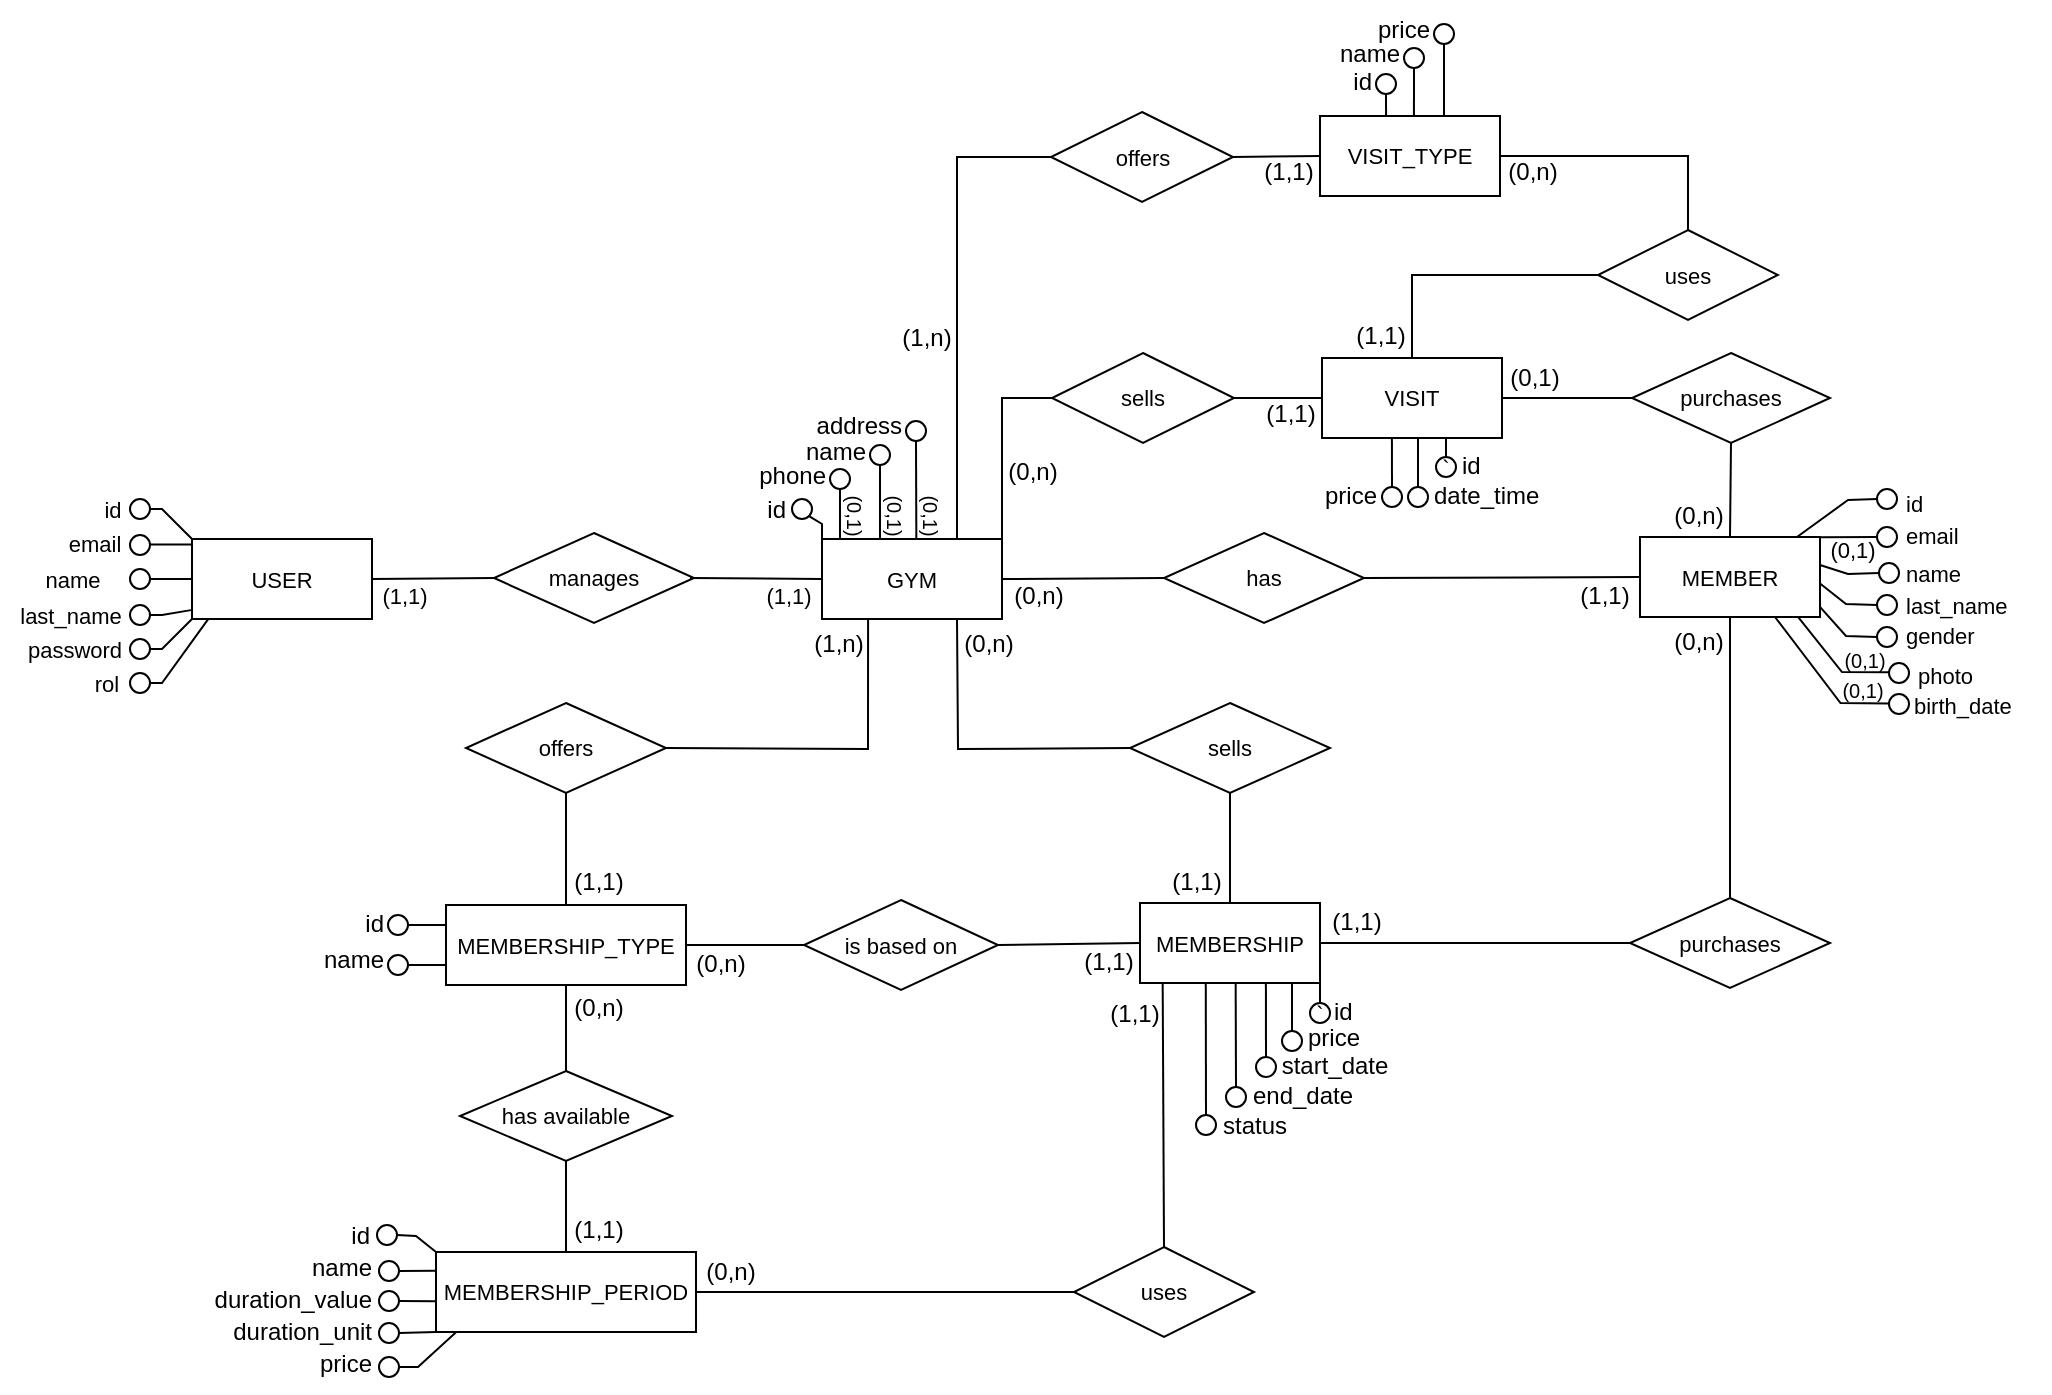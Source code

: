 <mxfile>
    <diagram name="Page-1" id="sSaSapcUd3d00tL-vF7X">
        <mxGraphModel dx="-31" dy="283" grid="0" gridSize="10" guides="1" tooltips="1" connect="1" arrows="1" fold="1" page="0" pageScale="1" pageWidth="1100" pageHeight="850" math="0" shadow="0">
            <root>
                <mxCell id="0"/>
                <mxCell id="1" parent="0"/>
                <mxCell id="g0mLWEBlBg2iRlSw4-VQ-2" value="&lt;font&gt;USER&lt;/font&gt;" style="rounded=0;whiteSpace=wrap;html=1;fillColor=none;fontSize=11;" parent="1" vertex="1">
                    <mxGeometry x="692" y="315.5" width="90" height="40" as="geometry"/>
                </mxCell>
                <mxCell id="g0mLWEBlBg2iRlSw4-VQ-3" value="" style="ellipse;whiteSpace=wrap;html=1;aspect=fixed;fillColor=light-dark(#FFFFFF,#FFFFFF);fontSize=11;" parent="1" vertex="1">
                    <mxGeometry x="661" y="295.5" width="10" height="10" as="geometry"/>
                </mxCell>
                <mxCell id="g0mLWEBlBg2iRlSw4-VQ-4" value="id" style="text;html=1;align=center;verticalAlign=middle;resizable=0;points=[];autosize=1;strokeColor=none;fillColor=none;fontSize=11;" parent="1" vertex="1">
                    <mxGeometry x="637" y="285.5" width="30" height="30" as="geometry"/>
                </mxCell>
                <mxCell id="g0mLWEBlBg2iRlSw4-VQ-5" value="email" style="text;html=1;align=center;verticalAlign=middle;resizable=0;points=[];autosize=1;strokeColor=none;fillColor=none;fontSize=11;" parent="1" vertex="1">
                    <mxGeometry x="618" y="302.5" width="50" height="30" as="geometry"/>
                </mxCell>
                <mxCell id="g0mLWEBlBg2iRlSw4-VQ-6" value="" style="endArrow=none;html=1;rounded=0;entryX=1;entryY=0.5;entryDx=0;entryDy=0;fontSize=11;" parent="1" target="g0mLWEBlBg2iRlSw4-VQ-3" edge="1">
                    <mxGeometry width="50" height="50" relative="1" as="geometry">
                        <mxPoint x="692" y="315.5" as="sourcePoint"/>
                        <mxPoint x="647.0" y="320.5" as="targetPoint"/>
                        <Array as="points">
                            <mxPoint x="677" y="300.5"/>
                        </Array>
                    </mxGeometry>
                </mxCell>
                <mxCell id="g0mLWEBlBg2iRlSw4-VQ-7" value="" style="endArrow=none;html=1;rounded=0;entryX=1;entryY=0.5;entryDx=0;entryDy=0;exitX=0;exitY=0.5;exitDx=0;exitDy=0;fontSize=11;" parent="1" edge="1">
                    <mxGeometry width="50" height="50" relative="1" as="geometry">
                        <mxPoint x="692" y="318.3" as="sourcePoint"/>
                        <mxPoint x="662" y="318.3" as="targetPoint"/>
                    </mxGeometry>
                </mxCell>
                <mxCell id="g0mLWEBlBg2iRlSw4-VQ-8" value="password" style="text;html=1;align=center;verticalAlign=middle;resizable=0;points=[];autosize=1;strokeColor=none;fillColor=none;fontSize=11;" parent="1" vertex="1">
                    <mxGeometry x="598" y="355.5" width="70" height="30" as="geometry"/>
                </mxCell>
                <mxCell id="g0mLWEBlBg2iRlSw4-VQ-9" value="" style="ellipse;whiteSpace=wrap;html=1;aspect=fixed;fillColor=light-dark(#FFFFFF,#FFFFFF);fontSize=11;" parent="1" vertex="1">
                    <mxGeometry x="661" y="313.5" width="10" height="10" as="geometry"/>
                </mxCell>
                <mxCell id="g0mLWEBlBg2iRlSw4-VQ-10" value="" style="endArrow=none;html=1;rounded=0;entryX=-0.006;entryY=0.889;entryDx=0;entryDy=0;exitX=1;exitY=0.5;exitDx=0;exitDy=0;fontSize=11;entryPerimeter=0;" parent="1" source="g0mLWEBlBg2iRlSw4-VQ-12" target="g0mLWEBlBg2iRlSw4-VQ-2" edge="1">
                    <mxGeometry width="50" height="50" relative="1" as="geometry">
                        <mxPoint x="682" y="363.5" as="sourcePoint"/>
                        <mxPoint x="702" y="378.5" as="targetPoint"/>
                        <Array as="points">
                            <mxPoint x="677" y="353.5"/>
                        </Array>
                    </mxGeometry>
                </mxCell>
                <mxCell id="g0mLWEBlBg2iRlSw4-VQ-11" value="name" style="text;html=1;align=center;verticalAlign=middle;resizable=0;points=[];autosize=1;strokeColor=none;fillColor=none;fontSize=11;" parent="1" vertex="1">
                    <mxGeometry x="609" y="323.5" width="46" height="25" as="geometry"/>
                </mxCell>
                <mxCell id="g0mLWEBlBg2iRlSw4-VQ-12" value="" style="ellipse;whiteSpace=wrap;html=1;aspect=fixed;fillColor=none;fontSize=11;" parent="1" vertex="1">
                    <mxGeometry x="661" y="348.5" width="10" height="10" as="geometry"/>
                </mxCell>
                <mxCell id="g0mLWEBlBg2iRlSw4-VQ-13" value="" style="endArrow=none;html=1;rounded=0;entryX=1;entryY=0.5;entryDx=0;entryDy=0;exitX=0;exitY=0.5;exitDx=0;exitDy=0;fontSize=11;" parent="1" source="g0mLWEBlBg2iRlSw4-VQ-2" target="g0mLWEBlBg2iRlSw4-VQ-14" edge="1">
                    <mxGeometry width="50" height="50" relative="1" as="geometry">
                        <mxPoint x="691.64" y="340.5" as="sourcePoint"/>
                        <mxPoint x="667.0" y="340.5" as="targetPoint"/>
                    </mxGeometry>
                </mxCell>
                <mxCell id="g0mLWEBlBg2iRlSw4-VQ-14" value="" style="ellipse;whiteSpace=wrap;html=1;aspect=fixed;fillColor=none;fontSize=11;" parent="1" vertex="1">
                    <mxGeometry x="661" y="330.5" width="10" height="10" as="geometry"/>
                </mxCell>
                <mxCell id="g0mLWEBlBg2iRlSw4-VQ-15" value="&lt;font style=&quot;vertical-align: inherit;&quot;&gt;&lt;font style=&quot;vertical-align: inherit;&quot;&gt;&lt;font style=&quot;vertical-align: inherit;&quot;&gt;&lt;font style=&quot;vertical-align: inherit;&quot;&gt;last_name&lt;/font&gt;&lt;/font&gt;&lt;/font&gt;&lt;/font&gt;" style="text;html=1;align=center;verticalAlign=middle;resizable=0;points=[];autosize=1;strokeColor=none;fillColor=none;fontSize=11;" parent="1" vertex="1">
                    <mxGeometry x="596" y="338.5" width="70" height="30" as="geometry"/>
                </mxCell>
                <mxCell id="g0mLWEBlBg2iRlSw4-VQ-16" value="" style="endArrow=none;html=1;rounded=0;entryX=0;entryY=1;entryDx=0;entryDy=0;exitX=1;exitY=0.5;exitDx=0;exitDy=0;fontSize=11;" parent="1" source="g0mLWEBlBg2iRlSw4-VQ-17" target="g0mLWEBlBg2iRlSw4-VQ-2" edge="1">
                    <mxGeometry width="50" height="50" relative="1" as="geometry">
                        <mxPoint x="682" y="380.5" as="sourcePoint"/>
                        <mxPoint x="691" y="368.5" as="targetPoint"/>
                        <Array as="points">
                            <mxPoint x="677" y="370.5"/>
                        </Array>
                    </mxGeometry>
                </mxCell>
                <mxCell id="g0mLWEBlBg2iRlSw4-VQ-17" value="" style="ellipse;whiteSpace=wrap;html=1;aspect=fixed;fillColor=none;fontSize=11;" parent="1" vertex="1">
                    <mxGeometry x="661" y="365.5" width="10" height="10" as="geometry"/>
                </mxCell>
                <mxCell id="g0mLWEBlBg2iRlSw4-VQ-18" value="" style="endArrow=none;html=1;rounded=0;entryX=0.092;entryY=0.996;entryDx=0;entryDy=0;exitX=1;exitY=0.5;exitDx=0;exitDy=0;fontSize=11;entryPerimeter=0;" parent="1" source="g0mLWEBlBg2iRlSw4-VQ-19" target="g0mLWEBlBg2iRlSw4-VQ-2" edge="1">
                    <mxGeometry width="50" height="50" relative="1" as="geometry">
                        <mxPoint x="682" y="397.5" as="sourcePoint"/>
                        <mxPoint x="692" y="372.5" as="targetPoint"/>
                        <Array as="points">
                            <mxPoint x="677" y="387.5"/>
                        </Array>
                    </mxGeometry>
                </mxCell>
                <mxCell id="g0mLWEBlBg2iRlSw4-VQ-19" value="" style="ellipse;whiteSpace=wrap;html=1;aspect=fixed;fillColor=none;fontSize=11;" parent="1" vertex="1">
                    <mxGeometry x="661" y="382.5" width="10" height="10" as="geometry"/>
                </mxCell>
                <mxCell id="g0mLWEBlBg2iRlSw4-VQ-20" value="&lt;font style=&quot;vertical-align: inherit;&quot;&gt;&lt;font style=&quot;vertical-align: inherit;&quot;&gt;rol&lt;/font&gt;&lt;/font&gt;" style="text;html=1;align=center;verticalAlign=middle;resizable=0;points=[];autosize=1;strokeColor=none;fillColor=none;fontSize=11;" parent="1" vertex="1">
                    <mxGeometry x="629" y="372.5" width="40" height="30" as="geometry"/>
                </mxCell>
                <mxCell id="g0mLWEBlBg2iRlSw4-VQ-21" value="&lt;font&gt;&lt;font style=&quot;vertical-align: inherit;&quot;&gt;&lt;font style=&quot;vertical-align: inherit;&quot;&gt;GYM&lt;/font&gt;&lt;/font&gt;&lt;/font&gt;" style="rounded=0;whiteSpace=wrap;html=1;fillColor=none;fontSize=11;" parent="1" vertex="1">
                    <mxGeometry x="1007" y="315.5" width="90" height="40" as="geometry"/>
                </mxCell>
                <mxCell id="g0mLWEBlBg2iRlSw4-VQ-23" value="" style="ellipse;whiteSpace=wrap;html=1;aspect=fixed;fillColor=light-dark(#FFFFFF,#FFFFFF);fontSize=11;" parent="1" vertex="1">
                    <mxGeometry x="992" y="295.5" width="10" height="10" as="geometry"/>
                </mxCell>
                <mxCell id="g0mLWEBlBg2iRlSw4-VQ-24" value="" style="endArrow=none;html=1;rounded=0;entryX=1;entryY=1;entryDx=0;entryDy=0;fontSize=11;exitX=0;exitY=0;exitDx=0;exitDy=0;" parent="1" source="g0mLWEBlBg2iRlSw4-VQ-21" target="g0mLWEBlBg2iRlSw4-VQ-23" edge="1">
                    <mxGeometry width="50" height="50" relative="1" as="geometry">
                        <mxPoint x="1007" y="315.5" as="sourcePoint"/>
                        <mxPoint x="962.0" y="320.5" as="targetPoint"/>
                        <Array as="points">
                            <mxPoint x="1007" y="308"/>
                        </Array>
                    </mxGeometry>
                </mxCell>
                <mxCell id="g0mLWEBlBg2iRlSw4-VQ-25" value="&lt;font style=&quot;vertical-align: inherit;&quot;&gt;&lt;font style=&quot;vertical-align: inherit;&quot;&gt;id&lt;/font&gt;&lt;/font&gt;" style="text;html=1;align=right;verticalAlign=middle;resizable=0;points=[];autosize=1;strokeColor=none;fillColor=none;" parent="1" vertex="1">
                    <mxGeometry x="960" y="285.5" width="30" height="30" as="geometry"/>
                </mxCell>
                <mxCell id="g0mLWEBlBg2iRlSw4-VQ-26" value="" style="endArrow=none;html=1;rounded=0;entryX=0.5;entryY=1;entryDx=0;entryDy=0;fontSize=11;exitX=0.413;exitY=-0.007;exitDx=0;exitDy=0;exitPerimeter=0;" parent="1" target="g0mLWEBlBg2iRlSw4-VQ-27" edge="1">
                    <mxGeometry width="50" height="50" relative="1" as="geometry">
                        <mxPoint x="1054.17" y="315.22" as="sourcePoint"/>
                        <mxPoint x="1054.5" y="292.5" as="targetPoint"/>
                    </mxGeometry>
                </mxCell>
                <mxCell id="g0mLWEBlBg2iRlSw4-VQ-27" value="" style="ellipse;whiteSpace=wrap;html=1;aspect=fixed;fillColor=none;fontSize=11;" parent="1" vertex="1">
                    <mxGeometry x="1049" y="256.5" width="10" height="10" as="geometry"/>
                </mxCell>
                <mxCell id="g0mLWEBlBg2iRlSw4-VQ-28" value="&lt;font style=&quot;vertical-align: inherit;&quot;&gt;&lt;font style=&quot;vertical-align: inherit;&quot;&gt;name&lt;/font&gt;&lt;/font&gt;" style="text;html=1;align=right;verticalAlign=middle;resizable=0;points=[];autosize=1;strokeColor=none;fillColor=none;" parent="1" vertex="1">
                    <mxGeometry x="980" y="256.5" width="50" height="30" as="geometry"/>
                </mxCell>
                <mxCell id="g0mLWEBlBg2iRlSw4-VQ-30" value="" style="endArrow=none;html=1;rounded=0;entryX=0.5;entryY=1;entryDx=0;entryDy=0;fontSize=11;exitX=0.413;exitY=-0.007;exitDx=0;exitDy=0;exitPerimeter=0;" parent="1" target="g0mLWEBlBg2iRlSw4-VQ-31" edge="1">
                    <mxGeometry width="50" height="50" relative="1" as="geometry">
                        <mxPoint x="1036" y="315.5" as="sourcePoint"/>
                        <mxPoint x="1036.5" y="292.5" as="targetPoint"/>
                    </mxGeometry>
                </mxCell>
                <mxCell id="g0mLWEBlBg2iRlSw4-VQ-31" value="" style="ellipse;whiteSpace=wrap;html=1;aspect=fixed;fillColor=none;fontSize=11;" parent="1" vertex="1">
                    <mxGeometry x="1031" y="268.5" width="10" height="10" as="geometry"/>
                </mxCell>
                <mxCell id="g0mLWEBlBg2iRlSw4-VQ-32" value="&lt;font style=&quot;vertical-align: inherit;&quot;&gt;&lt;font style=&quot;vertical-align: inherit;&quot;&gt;address&lt;/font&gt;&lt;/font&gt;" style="text;html=1;align=right;verticalAlign=middle;resizable=0;points=[];autosize=1;strokeColor=none;fillColor=none;" parent="1" vertex="1">
                    <mxGeometry x="978" y="243.5" width="70" height="30" as="geometry"/>
                </mxCell>
                <mxCell id="g0mLWEBlBg2iRlSw4-VQ-33" value="" style="ellipse;whiteSpace=wrap;html=1;aspect=fixed;fillColor=light-dark(#FFFFFF,#FFFFFF);fontSize=11;" parent="1" vertex="1">
                    <mxGeometry x="1011" y="280.5" width="10" height="10" as="geometry"/>
                </mxCell>
                <mxCell id="g0mLWEBlBg2iRlSw4-VQ-34" value="" style="endArrow=none;html=1;rounded=0;entryX=0.5;entryY=1;entryDx=0;entryDy=0;fontSize=11;" parent="1" target="g0mLWEBlBg2iRlSw4-VQ-33" edge="1">
                    <mxGeometry width="50" height="50" relative="1" as="geometry">
                        <mxPoint x="1016" y="315.5" as="sourcePoint"/>
                        <mxPoint x="971.0" y="320.5" as="targetPoint"/>
                    </mxGeometry>
                </mxCell>
                <mxCell id="g0mLWEBlBg2iRlSw4-VQ-35" value="&lt;font style=&quot;vertical-align: inherit;&quot;&gt;&lt;font style=&quot;vertical-align: inherit;&quot;&gt;&lt;font style=&quot;vertical-align: inherit;&quot;&gt;&lt;font style=&quot;vertical-align: inherit;&quot;&gt;phone&lt;/font&gt;&lt;/font&gt;&lt;/font&gt;&lt;/font&gt;" style="text;html=1;align=right;verticalAlign=middle;resizable=0;points=[];autosize=1;strokeColor=none;fillColor=none;" parent="1" vertex="1">
                    <mxGeometry x="950" y="268.5" width="60" height="30" as="geometry"/>
                </mxCell>
                <mxCell id="g0mLWEBlBg2iRlSw4-VQ-36" value="&lt;font style=&quot;vertical-align: inherit;&quot;&gt;&lt;font style=&quot;vertical-align: inherit;&quot;&gt;(0,1)&lt;/font&gt;&lt;/font&gt;" style="text;html=1;align=center;verticalAlign=middle;resizable=0;points=[];autosize=1;strokeColor=none;fillColor=none;fontSize=10;rotation=90;" parent="1" vertex="1">
                    <mxGeometry x="1004" y="288.5" width="40" height="30" as="geometry"/>
                </mxCell>
                <mxCell id="g0mLWEBlBg2iRlSw4-VQ-39" value="" style="endArrow=none;html=1;rounded=0;entryX=0;entryY=0.5;entryDx=0;entryDy=0;exitX=1;exitY=0.5;exitDx=0;exitDy=0;" parent="1" source="g0mLWEBlBg2iRlSw4-VQ-2" target="g0mLWEBlBg2iRlSw4-VQ-40" edge="1">
                    <mxGeometry width="50" height="50" relative="1" as="geometry">
                        <mxPoint x="805" y="365.5" as="sourcePoint"/>
                        <mxPoint x="855" y="315.5" as="targetPoint"/>
                    </mxGeometry>
                </mxCell>
                <mxCell id="g0mLWEBlBg2iRlSw4-VQ-40" value="&lt;font style=&quot;vertical-align: inherit;&quot;&gt;&lt;font style=&quot;vertical-align: inherit;&quot;&gt;&lt;font style=&quot;vertical-align: inherit;&quot;&gt;&lt;font style=&quot;vertical-align: inherit;&quot;&gt;manages&lt;/font&gt;&lt;/font&gt;&lt;/font&gt;&lt;/font&gt;" style="shape=rhombus;perimeter=rhombusPerimeter;whiteSpace=wrap;html=1;align=center;fillColor=none;fontSize=11;" parent="1" vertex="1">
                    <mxGeometry x="843" y="312.5" width="100" height="45" as="geometry"/>
                </mxCell>
                <mxCell id="g0mLWEBlBg2iRlSw4-VQ-42" value="" style="endArrow=none;html=1;rounded=0;entryX=0;entryY=0.5;entryDx=0;entryDy=0;exitX=1;exitY=0.5;exitDx=0;exitDy=0;" parent="1" target="g0mLWEBlBg2iRlSw4-VQ-21" edge="1">
                    <mxGeometry width="50" height="50" relative="1" as="geometry">
                        <mxPoint x="941" y="335" as="sourcePoint"/>
                        <mxPoint x="951" y="385.5" as="targetPoint"/>
                    </mxGeometry>
                </mxCell>
                <mxCell id="g0mLWEBlBg2iRlSw4-VQ-44" value="&lt;font style=&quot;font-size: 11px;&quot;&gt;(1,1)&lt;/font&gt;" style="text;html=1;align=center;verticalAlign=middle;resizable=0;points=[];autosize=1;strokeColor=none;fillColor=none;" parent="1" vertex="1">
                    <mxGeometry x="773" y="328.5" width="50" height="30" as="geometry"/>
                </mxCell>
                <mxCell id="g0mLWEBlBg2iRlSw4-VQ-45" value="&lt;font style=&quot;font-size: 11px;&quot;&gt;(1,1)&lt;/font&gt;" style="text;html=1;align=center;verticalAlign=middle;resizable=0;points=[];autosize=1;strokeColor=none;fillColor=none;" parent="1" vertex="1">
                    <mxGeometry x="965" y="328.5" width="50" height="30" as="geometry"/>
                </mxCell>
                <mxCell id="U3JI14pHx9eP_fwrzk_K-1" value="&lt;font&gt;&lt;font style=&quot;vertical-align: inherit;&quot;&gt;&lt;font style=&quot;vertical-align: inherit;&quot;&gt;MEMBERSHIP_TYPE&lt;/font&gt;&lt;/font&gt;&lt;/font&gt;" style="rounded=0;whiteSpace=wrap;html=1;fillColor=none;fontSize=11;" parent="1" vertex="1">
                    <mxGeometry x="819" y="498.5" width="120" height="40" as="geometry"/>
                </mxCell>
                <mxCell id="U3JI14pHx9eP_fwrzk_K-27" value="&lt;font&gt;&lt;font style=&quot;vertical-align: inherit;&quot;&gt;&lt;font style=&quot;vertical-align: inherit;&quot;&gt;MEMBERSHIP&lt;/font&gt;&lt;/font&gt;&lt;/font&gt;" style="rounded=0;whiteSpace=wrap;html=1;fillColor=none;fontSize=11;" parent="1" vertex="1">
                    <mxGeometry x="1166" y="497.5" width="90" height="40" as="geometry"/>
                </mxCell>
                <mxCell id="U3JI14pHx9eP_fwrzk_K-28" value="&lt;font style=&quot;vertical-align: inherit;&quot;&gt;&lt;font style=&quot;vertical-align: inherit;&quot;&gt;&lt;font style=&quot;vertical-align: inherit;&quot;&gt;&lt;font style=&quot;vertical-align: inherit;&quot;&gt;has&lt;/font&gt;&lt;/font&gt;&lt;/font&gt;&lt;/font&gt;" style="shape=rhombus;perimeter=rhombusPerimeter;whiteSpace=wrap;html=1;align=center;fillColor=none;fontSize=11;" parent="1" vertex="1">
                    <mxGeometry x="1178" y="312.5" width="100" height="45" as="geometry"/>
                </mxCell>
                <mxCell id="U3JI14pHx9eP_fwrzk_K-30" value="" style="endArrow=none;html=1;rounded=0;entryX=0;entryY=0.5;entryDx=0;entryDy=0;exitX=1;exitY=0.5;exitDx=0;exitDy=0;" parent="1" source="g0mLWEBlBg2iRlSw4-VQ-21" target="U3JI14pHx9eP_fwrzk_K-28" edge="1">
                    <mxGeometry width="50" height="50" relative="1" as="geometry">
                        <mxPoint x="1046" y="401.5" as="sourcePoint"/>
                        <mxPoint x="1045" y="364.5" as="targetPoint"/>
                    </mxGeometry>
                </mxCell>
                <mxCell id="U3JI14pHx9eP_fwrzk_K-31" value="" style="endArrow=none;html=1;rounded=0;entryX=0.75;entryY=1;entryDx=0;entryDy=0;exitX=0;exitY=0.5;exitDx=0;exitDy=0;" parent="1" source="BdBJVadAsHIX_H4UZDUO-35" target="g0mLWEBlBg2iRlSw4-VQ-21" edge="1">
                    <mxGeometry width="50" height="50" relative="1" as="geometry">
                        <mxPoint x="1055" y="484.5" as="sourcePoint"/>
                        <mxPoint x="1197" y="334.5" as="targetPoint"/>
                        <Array as="points">
                            <mxPoint x="1075" y="420.5"/>
                        </Array>
                    </mxGeometry>
                </mxCell>
                <mxCell id="U3JI14pHx9eP_fwrzk_K-33" value="&lt;font&gt;&lt;font style=&quot;vertical-align: inherit;&quot;&gt;&lt;font style=&quot;vertical-align: inherit;&quot;&gt;MEMBER&lt;/font&gt;&lt;/font&gt;&lt;/font&gt;" style="rounded=0;whiteSpace=wrap;html=1;fillColor=none;fontSize=11;" parent="1" vertex="1">
                    <mxGeometry x="1416" y="314.5" width="90" height="40" as="geometry"/>
                </mxCell>
                <mxCell id="U3JI14pHx9eP_fwrzk_K-54" value="" style="ellipse;whiteSpace=wrap;html=1;aspect=fixed;fillColor=light-dark(#FFFFFF,#FFFFFF);fontSize=11;" parent="1" vertex="1">
                    <mxGeometry x="1534.5" y="290.5" width="10" height="10" as="geometry"/>
                </mxCell>
                <mxCell id="U3JI14pHx9eP_fwrzk_K-55" value="id" style="text;html=1;align=left;verticalAlign=middle;resizable=0;points=[];autosize=1;strokeColor=none;fillColor=none;fontSize=11;" parent="1" vertex="1">
                    <mxGeometry x="1547" y="282.5" width="30" height="30" as="geometry"/>
                </mxCell>
                <mxCell id="U3JI14pHx9eP_fwrzk_K-56" value="email" style="text;html=1;align=left;verticalAlign=middle;resizable=0;points=[];autosize=1;strokeColor=none;fillColor=none;fontSize=11;" parent="1" vertex="1">
                    <mxGeometry x="1547" y="298.5" width="50" height="30" as="geometry"/>
                </mxCell>
                <mxCell id="U3JI14pHx9eP_fwrzk_K-57" value="" style="endArrow=none;html=1;rounded=0;entryX=0;entryY=0.5;entryDx=0;entryDy=0;fontSize=11;exitX=0.874;exitY=-0.003;exitDx=0;exitDy=0;exitPerimeter=0;" parent="1" source="U3JI14pHx9eP_fwrzk_K-33" target="U3JI14pHx9eP_fwrzk_K-54" edge="1">
                    <mxGeometry width="50" height="50" relative="1" as="geometry">
                        <mxPoint x="1496.01" y="311.5" as="sourcePoint"/>
                        <mxPoint x="1534.5" y="294.5" as="targetPoint"/>
                        <Array as="points">
                            <mxPoint x="1520" y="296"/>
                        </Array>
                    </mxGeometry>
                </mxCell>
                <mxCell id="U3JI14pHx9eP_fwrzk_K-58" value="" style="endArrow=none;html=1;rounded=0;entryX=0.5;entryY=0;entryDx=0;entryDy=0;exitX=1.001;exitY=0.228;exitDx=0;exitDy=0;fontSize=11;exitPerimeter=0;" parent="1" target="U3JI14pHx9eP_fwrzk_K-59" edge="1">
                    <mxGeometry width="50" height="50" relative="1" as="geometry">
                        <mxPoint x="1506.09" y="314.62" as="sourcePoint"/>
                        <mxPoint x="1543.5" y="314.3" as="targetPoint"/>
                    </mxGeometry>
                </mxCell>
                <mxCell id="U3JI14pHx9eP_fwrzk_K-59" value="" style="ellipse;whiteSpace=wrap;html=1;aspect=fixed;fillColor=light-dark(#FFFFFF,#FFFFFF);fontSize=11;direction=north;" parent="1" vertex="1">
                    <mxGeometry x="1534.5" y="309.5" width="10" height="10" as="geometry"/>
                </mxCell>
                <mxCell id="U3JI14pHx9eP_fwrzk_K-60" value="" style="endArrow=none;html=1;rounded=0;entryX=0;entryY=0.5;entryDx=0;entryDy=0;exitX=1;exitY=0.782;exitDx=0;exitDy=0;fontSize=11;exitPerimeter=0;" parent="1" target="U3JI14pHx9eP_fwrzk_K-62" edge="1">
                    <mxGeometry width="50" height="50" relative="1" as="geometry">
                        <mxPoint x="1506" y="337.78" as="sourcePoint"/>
                        <mxPoint x="1581.5" y="341.5" as="targetPoint"/>
                        <Array as="points">
                            <mxPoint x="1519" y="348"/>
                        </Array>
                    </mxGeometry>
                </mxCell>
                <mxCell id="U3JI14pHx9eP_fwrzk_K-61" value="name" style="text;html=1;align=left;verticalAlign=middle;resizable=0;points=[];autosize=1;strokeColor=none;fillColor=none;fontSize=11;" parent="1" vertex="1">
                    <mxGeometry x="1546.5" y="317.5" width="50" height="30" as="geometry"/>
                </mxCell>
                <mxCell id="U3JI14pHx9eP_fwrzk_K-62" value="" style="ellipse;whiteSpace=wrap;html=1;aspect=fixed;fillColor=none;fontSize=11;" parent="1" vertex="1">
                    <mxGeometry x="1534.5" y="343.5" width="10" height="10" as="geometry"/>
                </mxCell>
                <mxCell id="U3JI14pHx9eP_fwrzk_K-63" value="" style="endArrow=none;html=1;rounded=0;fontSize=11;exitX=0;exitY=0.5;exitDx=0;exitDy=0;entryX=1;entryY=0.5;entryDx=0;entryDy=0;" parent="1" source="U3JI14pHx9eP_fwrzk_K-64" edge="1">
                    <mxGeometry width="50" height="50" relative="1" as="geometry">
                        <mxPoint x="1581.5" y="333.5" as="sourcePoint"/>
                        <mxPoint x="1506" y="328.5" as="targetPoint"/>
                        <Array as="points">
                            <mxPoint x="1520" y="333"/>
                        </Array>
                    </mxGeometry>
                </mxCell>
                <mxCell id="U3JI14pHx9eP_fwrzk_K-64" value="" style="ellipse;whiteSpace=wrap;html=1;aspect=fixed;fillColor=none;fontSize=11;" parent="1" vertex="1">
                    <mxGeometry x="1535.5" y="327.5" width="10" height="10" as="geometry"/>
                </mxCell>
                <mxCell id="U3JI14pHx9eP_fwrzk_K-65" value="&lt;font style=&quot;vertical-align: inherit;&quot;&gt;&lt;font style=&quot;vertical-align: inherit;&quot;&gt;&lt;font style=&quot;vertical-align: inherit;&quot;&gt;&lt;font style=&quot;vertical-align: inherit;&quot;&gt;last_name&lt;/font&gt;&lt;/font&gt;&lt;/font&gt;&lt;/font&gt;" style="text;html=1;align=left;verticalAlign=middle;resizable=0;points=[];autosize=1;strokeColor=none;fillColor=none;fontSize=11;" parent="1" vertex="1">
                    <mxGeometry x="1547" y="333.5" width="70" height="30" as="geometry"/>
                </mxCell>
                <mxCell id="U3JI14pHx9eP_fwrzk_K-66" value="" style="endArrow=none;html=1;rounded=0;entryX=1.001;entryY=0.877;entryDx=0;entryDy=0;exitX=0;exitY=0.5;exitDx=0;exitDy=0;fontSize=11;entryPerimeter=0;" parent="1" source="U3JI14pHx9eP_fwrzk_K-67" target="U3JI14pHx9eP_fwrzk_K-33" edge="1">
                    <mxGeometry width="50" height="50" relative="1" as="geometry">
                        <mxPoint x="1563.5" y="374.5" as="sourcePoint"/>
                        <mxPoint x="1506" y="346.5" as="targetPoint"/>
                        <Array as="points">
                            <mxPoint x="1519" y="364"/>
                        </Array>
                    </mxGeometry>
                </mxCell>
                <mxCell id="U3JI14pHx9eP_fwrzk_K-67" value="" style="ellipse;whiteSpace=wrap;html=1;aspect=fixed;fillColor=none;fontSize=11;" parent="1" vertex="1">
                    <mxGeometry x="1534.5" y="359.5" width="10" height="10" as="geometry"/>
                </mxCell>
                <mxCell id="U3JI14pHx9eP_fwrzk_K-68" value="&lt;font style=&quot;vertical-align: inherit;&quot;&gt;&lt;font style=&quot;vertical-align: inherit;&quot;&gt;gender&lt;/font&gt;&lt;/font&gt;" style="text;html=1;align=left;verticalAlign=middle;resizable=0;points=[];autosize=1;strokeColor=none;fillColor=none;fontSize=11;" parent="1" vertex="1">
                    <mxGeometry x="1546.5" y="348.5" width="60" height="30" as="geometry"/>
                </mxCell>
                <mxCell id="U3JI14pHx9eP_fwrzk_K-70" value="" style="endArrow=none;html=1;rounded=0;entryX=0.88;entryY=1.004;entryDx=0;entryDy=0;fontSize=11;entryPerimeter=0;exitX=0.001;exitY=0.465;exitDx=0;exitDy=0;exitPerimeter=0;" parent="1" source="U3JI14pHx9eP_fwrzk_K-71" target="U3JI14pHx9eP_fwrzk_K-33" edge="1">
                    <mxGeometry width="50" height="50" relative="1" as="geometry">
                        <mxPoint x="1534" y="382" as="sourcePoint"/>
                        <mxPoint x="1493.22" y="348.7" as="targetPoint"/>
                        <Array as="points">
                            <mxPoint x="1517" y="382"/>
                        </Array>
                    </mxGeometry>
                </mxCell>
                <mxCell id="U3JI14pHx9eP_fwrzk_K-71" value="" style="ellipse;whiteSpace=wrap;html=1;aspect=fixed;fillColor=none;fontSize=11;" parent="1" vertex="1">
                    <mxGeometry x="1540.5" y="377.5" width="10" height="10" as="geometry"/>
                </mxCell>
                <mxCell id="U3JI14pHx9eP_fwrzk_K-72" value="photo" style="text;html=1;align=left;verticalAlign=middle;resizable=0;points=[];autosize=1;strokeColor=none;fillColor=none;fontSize=11;" parent="1" vertex="1">
                    <mxGeometry x="1552.5" y="371.5" width="46" height="25" as="geometry"/>
                </mxCell>
                <mxCell id="U3JI14pHx9eP_fwrzk_K-73" value="(0,1)" style="text;html=1;align=center;verticalAlign=middle;resizable=0;points=[];autosize=1;strokeColor=none;fillColor=none;fontSize=10;" parent="1" vertex="1">
                    <mxGeometry x="1508" y="363.5" width="39" height="24" as="geometry"/>
                </mxCell>
                <mxCell id="BdBJVadAsHIX_H4UZDUO-1" value="" style="endArrow=none;html=1;rounded=0;entryX=0;entryY=0.5;entryDx=0;entryDy=0;exitX=1;exitY=0.5;exitDx=0;exitDy=0;" parent="1" source="U3JI14pHx9eP_fwrzk_K-28" target="U3JI14pHx9eP_fwrzk_K-33" edge="1">
                    <mxGeometry width="50" height="50" relative="1" as="geometry">
                        <mxPoint x="1046" y="421.5" as="sourcePoint"/>
                        <mxPoint x="1045" y="384.5" as="targetPoint"/>
                    </mxGeometry>
                </mxCell>
                <mxCell id="BdBJVadAsHIX_H4UZDUO-2" value="(0,n)" style="text;html=1;align=center;verticalAlign=middle;resizable=0;points=[];autosize=1;strokeColor=none;fillColor=none;" parent="1" vertex="1">
                    <mxGeometry x="1090" y="328.5" width="50" height="30" as="geometry"/>
                </mxCell>
                <mxCell id="BdBJVadAsHIX_H4UZDUO-3" value="(1,1)" style="text;html=1;align=center;verticalAlign=middle;resizable=0;points=[];autosize=1;strokeColor=none;fillColor=none;" parent="1" vertex="1">
                    <mxGeometry x="1373" y="328.5" width="50" height="30" as="geometry"/>
                </mxCell>
                <mxCell id="BdBJVadAsHIX_H4UZDUO-4" value="" style="endArrow=none;html=1;rounded=0;entryX=1;entryY=0.5;entryDx=0;entryDy=0;exitX=0;exitY=0.25;exitDx=0;exitDy=0;fontSize=11;" parent="1" source="U3JI14pHx9eP_fwrzk_K-1" target="BdBJVadAsHIX_H4UZDUO-5" edge="1">
                    <mxGeometry width="50" height="50" relative="1" as="geometry">
                        <mxPoint x="819" y="513.5" as="sourcePoint"/>
                        <mxPoint x="768" y="514.5" as="targetPoint"/>
                    </mxGeometry>
                </mxCell>
                <mxCell id="BdBJVadAsHIX_H4UZDUO-5" value="" style="ellipse;whiteSpace=wrap;html=1;aspect=fixed;fillColor=light-dark(#FFFFFF,#FFFFFF);fontSize=11;" parent="1" vertex="1">
                    <mxGeometry x="790" y="503.5" width="10" height="10" as="geometry"/>
                </mxCell>
                <mxCell id="BdBJVadAsHIX_H4UZDUO-6" value="" style="endArrow=none;html=1;rounded=0;entryX=1;entryY=0.5;entryDx=0;entryDy=0;exitX=0;exitY=0.75;exitDx=0;exitDy=0;fontSize=11;" parent="1" source="U3JI14pHx9eP_fwrzk_K-1" target="BdBJVadAsHIX_H4UZDUO-7" edge="1">
                    <mxGeometry width="50" height="50" relative="1" as="geometry">
                        <mxPoint x="819" y="523.94" as="sourcePoint"/>
                        <mxPoint x="798" y="523.5" as="targetPoint"/>
                    </mxGeometry>
                </mxCell>
                <mxCell id="BdBJVadAsHIX_H4UZDUO-7" value="" style="ellipse;whiteSpace=wrap;html=1;aspect=fixed;fillColor=none;fontSize=11;" parent="1" vertex="1">
                    <mxGeometry x="790" y="523.5" width="10" height="10" as="geometry"/>
                </mxCell>
                <mxCell id="BdBJVadAsHIX_H4UZDUO-8" value="id" style="text;html=1;align=right;verticalAlign=middle;resizable=0;points=[];autosize=1;strokeColor=none;fillColor=none;" parent="1" vertex="1">
                    <mxGeometry x="759" y="492.5" width="30" height="30" as="geometry"/>
                </mxCell>
                <mxCell id="BdBJVadAsHIX_H4UZDUO-9" value="name" style="text;html=1;align=right;verticalAlign=middle;resizable=0;points=[];autosize=1;strokeColor=none;fillColor=none;" parent="1" vertex="1">
                    <mxGeometry x="739" y="511" width="50" height="30" as="geometry"/>
                </mxCell>
                <mxCell id="BdBJVadAsHIX_H4UZDUO-35" value="&lt;font style=&quot;vertical-align: inherit;&quot;&gt;&lt;font style=&quot;vertical-align: inherit;&quot;&gt;&lt;font style=&quot;vertical-align: inherit;&quot;&gt;&lt;font style=&quot;vertical-align: inherit;&quot;&gt;sells&lt;/font&gt;&lt;/font&gt;&lt;/font&gt;&lt;/font&gt;" style="shape=rhombus;perimeter=rhombusPerimeter;whiteSpace=wrap;html=1;align=center;fillColor=none;fontSize=11;" parent="1" vertex="1">
                    <mxGeometry x="1161" y="397.5" width="100" height="45" as="geometry"/>
                </mxCell>
                <mxCell id="BdBJVadAsHIX_H4UZDUO-36" value="&lt;font style=&quot;vertical-align: inherit;&quot;&gt;&lt;font style=&quot;vertical-align: inherit;&quot;&gt;&lt;font style=&quot;vertical-align: inherit;&quot;&gt;&lt;font style=&quot;vertical-align: inherit;&quot;&gt;offers&lt;/font&gt;&lt;/font&gt;&lt;/font&gt;&lt;/font&gt;" style="shape=rhombus;perimeter=rhombusPerimeter;whiteSpace=wrap;html=1;align=center;fillColor=none;fontSize=11;" parent="1" vertex="1">
                    <mxGeometry x="829" y="397.5" width="100" height="45" as="geometry"/>
                </mxCell>
                <mxCell id="BdBJVadAsHIX_H4UZDUO-37" value="" style="endArrow=none;html=1;rounded=0;entryX=0.256;entryY=1.001;entryDx=0;entryDy=0;exitX=1;exitY=0.5;exitDx=0;exitDy=0;entryPerimeter=0;" parent="1" source="BdBJVadAsHIX_H4UZDUO-36" target="g0mLWEBlBg2iRlSw4-VQ-21" edge="1">
                    <mxGeometry width="50" height="50" relative="1" as="geometry">
                        <mxPoint x="930" y="420" as="sourcePoint"/>
                        <mxPoint x="1030.5" y="355.5" as="targetPoint"/>
                        <Array as="points">
                            <mxPoint x="1030" y="420.5"/>
                        </Array>
                    </mxGeometry>
                </mxCell>
                <mxCell id="BdBJVadAsHIX_H4UZDUO-38" value="" style="endArrow=none;html=1;rounded=0;entryX=0.5;entryY=0;entryDx=0;entryDy=0;exitX=0.5;exitY=1;exitDx=0;exitDy=0;" parent="1" source="BdBJVadAsHIX_H4UZDUO-36" target="U3JI14pHx9eP_fwrzk_K-1" edge="1">
                    <mxGeometry width="50" height="50" relative="1" as="geometry">
                        <mxPoint x="943" y="406.5" as="sourcePoint"/>
                        <mxPoint x="1077" y="364.5" as="targetPoint"/>
                    </mxGeometry>
                </mxCell>
                <mxCell id="BdBJVadAsHIX_H4UZDUO-39" value="" style="endArrow=none;html=1;rounded=0;entryX=0.5;entryY=1;entryDx=0;entryDy=0;exitX=0.5;exitY=0;exitDx=0;exitDy=0;" parent="1" source="U3JI14pHx9eP_fwrzk_K-27" target="BdBJVadAsHIX_H4UZDUO-35" edge="1">
                    <mxGeometry width="50" height="50" relative="1" as="geometry">
                        <mxPoint x="1101" y="384.5" as="sourcePoint"/>
                        <mxPoint x="1117" y="430.5" as="targetPoint"/>
                    </mxGeometry>
                </mxCell>
                <mxCell id="BdBJVadAsHIX_H4UZDUO-40" value="is based on" style="shape=rhombus;perimeter=rhombusPerimeter;whiteSpace=wrap;html=1;align=center;fillColor=none;fontSize=11;" parent="1" vertex="1">
                    <mxGeometry x="998" y="496" width="97" height="45" as="geometry"/>
                </mxCell>
                <mxCell id="BdBJVadAsHIX_H4UZDUO-41" value="" style="endArrow=none;html=1;rounded=0;entryX=1;entryY=0.5;entryDx=0;entryDy=0;exitX=0;exitY=0.5;exitDx=0;exitDy=0;fontStyle=1" parent="1" source="BdBJVadAsHIX_H4UZDUO-40" target="U3JI14pHx9eP_fwrzk_K-1" edge="1">
                    <mxGeometry width="50" height="50" relative="1" as="geometry">
                        <mxPoint x="865" y="464.5" as="sourcePoint"/>
                        <mxPoint x="865" y="520.5" as="targetPoint"/>
                    </mxGeometry>
                </mxCell>
                <mxCell id="BdBJVadAsHIX_H4UZDUO-42" value="" style="endArrow=none;html=1;rounded=0;entryX=1;entryY=0.5;entryDx=0;entryDy=0;exitX=0;exitY=0.5;exitDx=0;exitDy=0;" parent="1" source="U3JI14pHx9eP_fwrzk_K-27" target="BdBJVadAsHIX_H4UZDUO-40" edge="1">
                    <mxGeometry width="50" height="50" relative="1" as="geometry">
                        <mxPoint x="1164" y="524.5" as="sourcePoint"/>
                        <mxPoint x="1095" y="524.5" as="targetPoint"/>
                    </mxGeometry>
                </mxCell>
                <mxCell id="BdBJVadAsHIX_H4UZDUO-46" value="start_date" style="text;html=1;align=center;verticalAlign=middle;resizable=0;points=[];autosize=1;strokeColor=none;fillColor=none;" parent="1" vertex="1">
                    <mxGeometry x="1223" y="563.5" width="80" height="30" as="geometry"/>
                </mxCell>
                <mxCell id="BdBJVadAsHIX_H4UZDUO-47" value="end_date" style="text;html=1;align=center;verticalAlign=middle;resizable=0;points=[];autosize=1;strokeColor=none;fillColor=none;" parent="1" vertex="1">
                    <mxGeometry x="1211.5" y="578.5" width="70" height="30" as="geometry"/>
                </mxCell>
                <mxCell id="BdBJVadAsHIX_H4UZDUO-48" value="status" style="text;html=1;align=center;verticalAlign=middle;resizable=0;points=[];autosize=1;strokeColor=none;fillColor=none;" parent="1" vertex="1">
                    <mxGeometry x="1193" y="593.5" width="60" height="30" as="geometry"/>
                </mxCell>
                <mxCell id="BdBJVadAsHIX_H4UZDUO-55" value="" style="ellipse;whiteSpace=wrap;html=1;aspect=fixed;fillColor=none;fontSize=11;" parent="1" vertex="1">
                    <mxGeometry x="1194" y="603.5" width="10" height="10" as="geometry"/>
                </mxCell>
                <mxCell id="BdBJVadAsHIX_H4UZDUO-56" value="" style="endArrow=none;html=1;rounded=0;exitX=0.5;exitY=0;exitDx=0;exitDy=0;entryX=0.521;entryY=1.002;entryDx=0;entryDy=0;entryPerimeter=0;" parent="1" source="BdBJVadAsHIX_H4UZDUO-55" edge="1">
                    <mxGeometry width="50" height="50" relative="1" as="geometry">
                        <mxPoint x="1173" y="587.5" as="sourcePoint"/>
                        <mxPoint x="1198.89" y="537.58" as="targetPoint"/>
                    </mxGeometry>
                </mxCell>
                <mxCell id="BdBJVadAsHIX_H4UZDUO-58" value="" style="ellipse;whiteSpace=wrap;html=1;aspect=fixed;fillColor=none;fontSize=11;" parent="1" vertex="1">
                    <mxGeometry x="1224" y="574.5" width="10" height="10" as="geometry"/>
                </mxCell>
                <mxCell id="BdBJVadAsHIX_H4UZDUO-59" value="" style="endArrow=none;html=1;rounded=0;exitX=0.5;exitY=0;exitDx=0;exitDy=0;entryX=0.855;entryY=1.001;entryDx=0;entryDy=0;entryPerimeter=0;" parent="1" source="BdBJVadAsHIX_H4UZDUO-58" edge="1">
                    <mxGeometry width="50" height="50" relative="1" as="geometry">
                        <mxPoint x="1203" y="564.5" as="sourcePoint"/>
                        <mxPoint x="1228.95" y="537.54" as="targetPoint"/>
                    </mxGeometry>
                </mxCell>
                <mxCell id="BdBJVadAsHIX_H4UZDUO-60" value="" style="ellipse;whiteSpace=wrap;html=1;aspect=fixed;fillColor=none;fontSize=11;" parent="1" vertex="1">
                    <mxGeometry x="1209" y="589.5" width="10" height="10" as="geometry"/>
                </mxCell>
                <mxCell id="BdBJVadAsHIX_H4UZDUO-61" value="" style="endArrow=none;html=1;rounded=0;exitX=0.5;exitY=0;exitDx=0;exitDy=0;entryX=0.687;entryY=1.001;entryDx=0;entryDy=0;entryPerimeter=0;" parent="1" source="BdBJVadAsHIX_H4UZDUO-60" edge="1">
                    <mxGeometry width="50" height="50" relative="1" as="geometry">
                        <mxPoint x="1188" y="580.5" as="sourcePoint"/>
                        <mxPoint x="1213.83" y="537.54" as="targetPoint"/>
                    </mxGeometry>
                </mxCell>
                <mxCell id="BdBJVadAsHIX_H4UZDUO-80" value="&lt;font&gt;&lt;font style=&quot;vertical-align: inherit;&quot;&gt;&lt;font style=&quot;vertical-align: inherit;&quot;&gt;MEMBERSHIP_PERIOD&lt;/font&gt;&lt;/font&gt;&lt;/font&gt;" style="rounded=0;whiteSpace=wrap;html=1;fillColor=none;fontSize=11;" parent="1" vertex="1">
                    <mxGeometry x="814" y="672" width="130" height="40" as="geometry"/>
                </mxCell>
                <mxCell id="BdBJVadAsHIX_H4UZDUO-81" value="" style="ellipse;whiteSpace=wrap;html=1;aspect=fixed;fillColor=none;fontSize=11;" parent="1" vertex="1">
                    <mxGeometry x="785.5" y="676.5" width="10" height="10" as="geometry"/>
                </mxCell>
                <mxCell id="BdBJVadAsHIX_H4UZDUO-82" value="name" style="text;html=1;align=right;verticalAlign=middle;resizable=0;points=[];autosize=1;strokeColor=none;fillColor=none;" parent="1" vertex="1">
                    <mxGeometry x="733" y="664.5" width="50" height="30" as="geometry"/>
                </mxCell>
                <mxCell id="BdBJVadAsHIX_H4UZDUO-83" value="" style="ellipse;whiteSpace=wrap;html=1;aspect=fixed;fillColor=none;fontSize=11;" parent="1" vertex="1">
                    <mxGeometry x="785.5" y="691.5" width="10" height="10" as="geometry"/>
                </mxCell>
                <mxCell id="BdBJVadAsHIX_H4UZDUO-84" value="" style="ellipse;whiteSpace=wrap;html=1;aspect=fixed;fillColor=none;fontSize=11;" parent="1" vertex="1">
                    <mxGeometry x="785.5" y="707.5" width="10" height="10" as="geometry"/>
                </mxCell>
                <mxCell id="BdBJVadAsHIX_H4UZDUO-85" value="duration_unit" style="text;html=1;align=right;verticalAlign=middle;resizable=0;points=[];autosize=1;strokeColor=none;fillColor=none;" parent="1" vertex="1">
                    <mxGeometry x="692.5" y="696.5" width="90" height="30" as="geometry"/>
                </mxCell>
                <mxCell id="BdBJVadAsHIX_H4UZDUO-86" value="" style="ellipse;whiteSpace=wrap;html=1;aspect=fixed;fillColor=none;fontSize=11;" parent="1" vertex="1">
                    <mxGeometry x="785.5" y="724.5" width="10" height="10" as="geometry"/>
                </mxCell>
                <mxCell id="BdBJVadAsHIX_H4UZDUO-87" value="price" style="text;html=1;align=right;verticalAlign=middle;resizable=0;points=[];autosize=1;strokeColor=none;fillColor=none;" parent="1" vertex="1">
                    <mxGeometry x="733" y="712.5" width="50" height="30" as="geometry"/>
                </mxCell>
                <mxCell id="BdBJVadAsHIX_H4UZDUO-88" value="" style="endArrow=none;html=1;rounded=0;entryX=1;entryY=0.5;entryDx=0;entryDy=0;exitX=0.001;exitY=0.233;exitDx=0;exitDy=0;fontSize=11;exitPerimeter=0;" parent="1" source="BdBJVadAsHIX_H4UZDUO-80" target="BdBJVadAsHIX_H4UZDUO-81" edge="1">
                    <mxGeometry width="50" height="50" relative="1" as="geometry">
                        <mxPoint x="813.87" y="688.08" as="sourcePoint"/>
                        <mxPoint x="741.5" y="679.5" as="targetPoint"/>
                    </mxGeometry>
                </mxCell>
                <mxCell id="BdBJVadAsHIX_H4UZDUO-89" value="" style="endArrow=none;html=1;rounded=0;entryX=1;entryY=0.5;entryDx=0;entryDy=0;exitX=0.001;exitY=0.34;exitDx=0;exitDy=0;fontSize=11;exitPerimeter=0;" parent="1" target="BdBJVadAsHIX_H4UZDUO-83" edge="1">
                    <mxGeometry width="50" height="50" relative="1" as="geometry">
                        <mxPoint x="814.13" y="696.6" as="sourcePoint"/>
                        <mxPoint x="752.5" y="686.5" as="targetPoint"/>
                    </mxGeometry>
                </mxCell>
                <mxCell id="BdBJVadAsHIX_H4UZDUO-90" value="" style="endArrow=none;html=1;rounded=0;exitX=1;exitY=0.5;exitDx=0;exitDy=0;fontSize=11;entryX=0;entryY=1;entryDx=0;entryDy=0;" parent="1" source="BdBJVadAsHIX_H4UZDUO-84" target="BdBJVadAsHIX_H4UZDUO-80" edge="1">
                    <mxGeometry width="50" height="50" relative="1" as="geometry">
                        <mxPoint x="773.5" y="701.5" as="sourcePoint"/>
                        <mxPoint x="814" y="710.48" as="targetPoint"/>
                    </mxGeometry>
                </mxCell>
                <mxCell id="BdBJVadAsHIX_H4UZDUO-91" value="" style="endArrow=none;html=1;rounded=0;entryX=1;entryY=0.5;entryDx=0;entryDy=0;exitX=0.077;exitY=1.003;exitDx=0;exitDy=0;fontSize=11;exitPerimeter=0;" parent="1" source="BdBJVadAsHIX_H4UZDUO-80" target="BdBJVadAsHIX_H4UZDUO-86" edge="1">
                    <mxGeometry width="50" height="50" relative="1" as="geometry">
                        <mxPoint x="824.01" y="718.24" as="sourcePoint"/>
                        <mxPoint x="794.5" y="735.5" as="targetPoint"/>
                        <Array as="points">
                            <mxPoint x="805" y="729.5"/>
                        </Array>
                    </mxGeometry>
                </mxCell>
                <mxCell id="BdBJVadAsHIX_H4UZDUO-92" value="duration_value" style="text;html=1;align=right;verticalAlign=middle;resizable=0;points=[];autosize=1;strokeColor=none;fillColor=none;" parent="1" vertex="1">
                    <mxGeometry x="682.5" y="680.5" width="100" height="30" as="geometry"/>
                </mxCell>
                <mxCell id="BdBJVadAsHIX_H4UZDUO-93" value="" style="ellipse;whiteSpace=wrap;html=1;aspect=fixed;fillColor=light-dark(#FFFFFF,#FFFFFF);fontSize=11;" parent="1" vertex="1">
                    <mxGeometry x="784.5" y="658.5" width="10" height="10" as="geometry"/>
                </mxCell>
                <mxCell id="BdBJVadAsHIX_H4UZDUO-94" value="id" style="text;html=1;align=right;verticalAlign=middle;resizable=0;points=[];autosize=1;strokeColor=none;fillColor=none;" parent="1" vertex="1">
                    <mxGeometry x="752" y="648.5" width="30" height="30" as="geometry"/>
                </mxCell>
                <mxCell id="BdBJVadAsHIX_H4UZDUO-95" value="" style="endArrow=none;html=1;rounded=0;entryX=1;entryY=0.5;entryDx=0;entryDy=0;exitX=0;exitY=0;exitDx=0;exitDy=0;fontSize=11;" parent="1" source="BdBJVadAsHIX_H4UZDUO-80" target="BdBJVadAsHIX_H4UZDUO-93" edge="1">
                    <mxGeometry width="50" height="50" relative="1" as="geometry">
                        <mxPoint x="814" y="672" as="sourcePoint"/>
                        <mxPoint x="741.5" y="663.5" as="targetPoint"/>
                        <Array as="points">
                            <mxPoint x="804" y="664"/>
                        </Array>
                    </mxGeometry>
                </mxCell>
                <mxCell id="BdBJVadAsHIX_H4UZDUO-96" value="has available" style="shape=rhombus;perimeter=rhombusPerimeter;whiteSpace=wrap;html=1;align=center;fillColor=none;fontSize=11;" parent="1" vertex="1">
                    <mxGeometry x="826" y="581.5" width="106" height="45" as="geometry"/>
                </mxCell>
                <mxCell id="BdBJVadAsHIX_H4UZDUO-97" value="" style="endArrow=none;html=1;rounded=0;entryX=0.5;entryY=1;entryDx=0;entryDy=0;exitX=0.5;exitY=0;exitDx=0;exitDy=0;fontStyle=1" parent="1" source="BdBJVadAsHIX_H4UZDUO-96" target="U3JI14pHx9eP_fwrzk_K-1" edge="1">
                    <mxGeometry width="50" height="50" relative="1" as="geometry">
                        <mxPoint x="1043" y="514.5" as="sourcePoint"/>
                        <mxPoint x="975" y="514.5" as="targetPoint"/>
                    </mxGeometry>
                </mxCell>
                <mxCell id="BdBJVadAsHIX_H4UZDUO-98" value="" style="endArrow=none;html=1;rounded=0;entryX=0.5;entryY=0;entryDx=0;entryDy=0;fontStyle=1;exitX=0.5;exitY=1;exitDx=0;exitDy=0;" parent="1" source="BdBJVadAsHIX_H4UZDUO-96" target="BdBJVadAsHIX_H4UZDUO-80" edge="1">
                    <mxGeometry width="50" height="50" relative="1" as="geometry">
                        <mxPoint x="885" y="634.5" as="sourcePoint"/>
                        <mxPoint x="875" y="574.5" as="targetPoint"/>
                    </mxGeometry>
                </mxCell>
                <mxCell id="BdBJVadAsHIX_H4UZDUO-99" value="(0,n)" style="text;html=1;align=center;verticalAlign=middle;resizable=0;points=[];autosize=1;strokeColor=none;fillColor=none;" parent="1" vertex="1">
                    <mxGeometry x="870" y="534.5" width="50" height="30" as="geometry"/>
                </mxCell>
                <mxCell id="BdBJVadAsHIX_H4UZDUO-100" value="(1,1)" style="text;html=1;align=center;verticalAlign=middle;resizable=0;points=[];autosize=1;strokeColor=none;fillColor=none;" parent="1" vertex="1">
                    <mxGeometry x="870" y="645.5" width="50" height="30" as="geometry"/>
                </mxCell>
                <mxCell id="BdBJVadAsHIX_H4UZDUO-101" value="(1,n)" style="text;html=1;align=center;verticalAlign=middle;resizable=0;points=[];autosize=1;strokeColor=none;fillColor=none;" parent="1" vertex="1">
                    <mxGeometry x="990" y="352.5" width="50" height="30" as="geometry"/>
                </mxCell>
                <mxCell id="BdBJVadAsHIX_H4UZDUO-102" value="(0,n)" style="text;html=1;align=center;verticalAlign=middle;resizable=0;points=[];autosize=1;strokeColor=none;fillColor=none;" parent="1" vertex="1">
                    <mxGeometry x="1068" y="354.5" width="43" height="26" as="geometry"/>
                </mxCell>
                <mxCell id="BdBJVadAsHIX_H4UZDUO-103" value="(1,1)" style="text;html=1;align=center;verticalAlign=middle;resizable=0;points=[];autosize=1;strokeColor=none;fillColor=none;" parent="1" vertex="1">
                    <mxGeometry x="870" y="471.5" width="50" height="30" as="geometry"/>
                </mxCell>
                <mxCell id="BdBJVadAsHIX_H4UZDUO-104" value="(1,1)" style="text;html=1;align=center;verticalAlign=middle;resizable=0;points=[];autosize=1;strokeColor=none;fillColor=none;" parent="1" vertex="1">
                    <mxGeometry x="1169" y="471.5" width="50" height="30" as="geometry"/>
                </mxCell>
                <mxCell id="BdBJVadAsHIX_H4UZDUO-105" value="(1,1)" style="text;html=1;align=center;verticalAlign=middle;resizable=0;points=[];autosize=1;strokeColor=none;fillColor=none;" parent="1" vertex="1">
                    <mxGeometry x="1125" y="512" width="50" height="30" as="geometry"/>
                </mxCell>
                <mxCell id="BdBJVadAsHIX_H4UZDUO-106" value="(0,n)" style="text;html=1;align=center;verticalAlign=middle;resizable=0;points=[];autosize=1;strokeColor=none;fillColor=none;" parent="1" vertex="1">
                    <mxGeometry x="931" y="512.5" width="50" height="30" as="geometry"/>
                </mxCell>
                <mxCell id="BdBJVadAsHIX_H4UZDUO-109" value="" style="endArrow=none;html=1;rounded=0;exitX=0.126;exitY=1.003;exitDx=0;exitDy=0;entryX=0.5;entryY=0;entryDx=0;entryDy=0;exitPerimeter=0;" parent="1" source="U3JI14pHx9eP_fwrzk_K-27" target="BdBJVadAsHIX_H4UZDUO-110" edge="1">
                    <mxGeometry width="50" height="50" relative="1" as="geometry">
                        <mxPoint x="1177" y="510.5" as="sourcePoint"/>
                        <mxPoint x="1187" y="681.5" as="targetPoint"/>
                    </mxGeometry>
                </mxCell>
                <mxCell id="BdBJVadAsHIX_H4UZDUO-110" value="uses" style="shape=rhombus;perimeter=rhombusPerimeter;whiteSpace=wrap;html=1;align=center;fillColor=none;fontSize=11;" parent="1" vertex="1">
                    <mxGeometry x="1133" y="669.5" width="90" height="45" as="geometry"/>
                </mxCell>
                <mxCell id="BdBJVadAsHIX_H4UZDUO-111" value="" style="endArrow=none;html=1;rounded=0;exitX=1;exitY=0.5;exitDx=0;exitDy=0;entryX=0;entryY=0.5;entryDx=0;entryDy=0;" parent="1" source="BdBJVadAsHIX_H4UZDUO-80" target="BdBJVadAsHIX_H4UZDUO-110" edge="1">
                    <mxGeometry width="50" height="50" relative="1" as="geometry">
                        <mxPoint x="1215" y="610.5" as="sourcePoint"/>
                        <mxPoint x="1115" y="736.5" as="targetPoint"/>
                    </mxGeometry>
                </mxCell>
                <mxCell id="BdBJVadAsHIX_H4UZDUO-112" value="" style="endArrow=none;html=1;rounded=0;entryX=0.5;entryY=0;entryDx=0;entryDy=0;exitX=1;exitY=1;exitDx=0;exitDy=0;fontSize=11;" parent="1" target="BdBJVadAsHIX_H4UZDUO-113" edge="1">
                    <mxGeometry width="50" height="50" relative="1" as="geometry">
                        <mxPoint x="1242" y="537.5" as="sourcePoint"/>
                        <mxPoint x="1291" y="548" as="targetPoint"/>
                    </mxGeometry>
                </mxCell>
                <mxCell id="BdBJVadAsHIX_H4UZDUO-113" value="" style="ellipse;whiteSpace=wrap;html=1;aspect=fixed;fillColor=none;fontSize=11;" parent="1" vertex="1">
                    <mxGeometry x="1237" y="561.5" width="10" height="10" as="geometry"/>
                </mxCell>
                <mxCell id="BdBJVadAsHIX_H4UZDUO-114" value="price" style="text;html=1;align=left;verticalAlign=middle;resizable=0;points=[];autosize=1;strokeColor=none;fillColor=none;" parent="1" vertex="1">
                    <mxGeometry x="1248" y="549.5" width="50" height="30" as="geometry"/>
                </mxCell>
                <mxCell id="BdBJVadAsHIX_H4UZDUO-115" value="(1,1)" style="text;html=1;align=center;verticalAlign=middle;resizable=0;points=[];autosize=1;strokeColor=none;fillColor=none;" parent="1" vertex="1">
                    <mxGeometry x="1138" y="537.5" width="50" height="30" as="geometry"/>
                </mxCell>
                <mxCell id="BdBJVadAsHIX_H4UZDUO-116" value="(0,n)" style="text;html=1;align=center;verticalAlign=middle;resizable=0;points=[];autosize=1;strokeColor=none;fillColor=none;" parent="1" vertex="1">
                    <mxGeometry x="936" y="666.5" width="50" height="30" as="geometry"/>
                </mxCell>
                <mxCell id="R1ElPfqIBxvPQvqKOZJK-1" value="" style="endArrow=none;html=1;rounded=0;entryX=0.5;entryY=0;entryDx=0;entryDy=0;exitX=1;exitY=1;exitDx=0;exitDy=0;fontSize=11;" parent="1" target="R1ElPfqIBxvPQvqKOZJK-2" edge="1">
                    <mxGeometry width="50" height="50" relative="1" as="geometry">
                        <mxPoint x="1256" y="537.5" as="sourcePoint"/>
                        <mxPoint x="1305" y="548" as="targetPoint"/>
                    </mxGeometry>
                </mxCell>
                <mxCell id="R1ElPfqIBxvPQvqKOZJK-2" value="`" style="ellipse;whiteSpace=wrap;html=1;aspect=fixed;fillColor=light-dark(#FFFFFF,#FFFFFF);fontSize=11;" parent="1" vertex="1">
                    <mxGeometry x="1251" y="547.5" width="10" height="10" as="geometry"/>
                </mxCell>
                <mxCell id="R1ElPfqIBxvPQvqKOZJK-3" value="id" style="text;html=1;align=left;verticalAlign=middle;resizable=0;points=[];autosize=1;strokeColor=none;fillColor=none;" parent="1" vertex="1">
                    <mxGeometry x="1261" y="536.5" width="30" height="30" as="geometry"/>
                </mxCell>
                <mxCell id="R1ElPfqIBxvPQvqKOZJK-5" value="&lt;font style=&quot;vertical-align: inherit;&quot;&gt;&lt;font style=&quot;vertical-align: inherit;&quot;&gt;&lt;font style=&quot;vertical-align: inherit;&quot;&gt;&lt;font style=&quot;vertical-align: inherit;&quot;&gt;purchases&lt;/font&gt;&lt;/font&gt;&lt;/font&gt;&lt;/font&gt;" style="shape=rhombus;perimeter=rhombusPerimeter;whiteSpace=wrap;html=1;align=center;fillColor=none;fontSize=11;" parent="1" vertex="1">
                    <mxGeometry x="1411" y="495" width="100" height="45" as="geometry"/>
                </mxCell>
                <mxCell id="R1ElPfqIBxvPQvqKOZJK-6" value="" style="endArrow=none;html=1;rounded=0;entryX=0.5;entryY=1;entryDx=0;entryDy=0;exitX=0.5;exitY=0;exitDx=0;exitDy=0;" parent="1" source="R1ElPfqIBxvPQvqKOZJK-5" target="U3JI14pHx9eP_fwrzk_K-33" edge="1">
                    <mxGeometry width="50" height="50" relative="1" as="geometry">
                        <mxPoint x="1267" y="499.5" as="sourcePoint"/>
                        <mxPoint x="1267" y="444.5" as="targetPoint"/>
                    </mxGeometry>
                </mxCell>
                <mxCell id="R1ElPfqIBxvPQvqKOZJK-7" value="" style="endArrow=none;html=1;rounded=0;entryX=1;entryY=0.5;entryDx=0;entryDy=0;exitX=0;exitY=0.5;exitDx=0;exitDy=0;" parent="1" source="R1ElPfqIBxvPQvqKOZJK-5" target="U3JI14pHx9eP_fwrzk_K-27" edge="1">
                    <mxGeometry width="50" height="50" relative="1" as="geometry">
                        <mxPoint x="1401" y="558.5" as="sourcePoint"/>
                        <mxPoint x="1375" y="434.5" as="targetPoint"/>
                    </mxGeometry>
                </mxCell>
                <mxCell id="R1ElPfqIBxvPQvqKOZJK-8" value="(0,n)" style="text;html=1;align=center;verticalAlign=middle;resizable=0;points=[];autosize=1;strokeColor=none;fillColor=none;" parent="1" vertex="1">
                    <mxGeometry x="1420" y="351.5" width="50" height="30" as="geometry"/>
                </mxCell>
                <mxCell id="R1ElPfqIBxvPQvqKOZJK-9" value="(1,1)" style="text;html=1;align=center;verticalAlign=middle;resizable=0;points=[];autosize=1;strokeColor=none;fillColor=none;" parent="1" vertex="1">
                    <mxGeometry x="1249" y="491.5" width="50" height="30" as="geometry"/>
                </mxCell>
                <mxCell id="R1ElPfqIBxvPQvqKOZJK-17" value="VISIT" style="rounded=0;whiteSpace=wrap;html=1;fillColor=none;fontSize=11;" parent="1" vertex="1">
                    <mxGeometry x="1257" y="225" width="90" height="40" as="geometry"/>
                </mxCell>
                <mxCell id="R1ElPfqIBxvPQvqKOZJK-18" value="VISIT_TYPE" style="rounded=0;whiteSpace=wrap;html=1;fillColor=none;fontSize=11;" parent="1" vertex="1">
                    <mxGeometry x="1256" y="104" width="90" height="40" as="geometry"/>
                </mxCell>
                <mxCell id="R1ElPfqIBxvPQvqKOZJK-21" value="&lt;font style=&quot;vertical-align: inherit;&quot;&gt;&lt;font style=&quot;vertical-align: inherit;&quot;&gt;&lt;font style=&quot;vertical-align: inherit;&quot;&gt;&lt;font style=&quot;vertical-align: inherit;&quot;&gt;offers&lt;/font&gt;&lt;/font&gt;&lt;/font&gt;&lt;/font&gt;" style="shape=rhombus;perimeter=rhombusPerimeter;whiteSpace=wrap;html=1;align=center;fillColor=none;fontSize=11;" parent="1" vertex="1">
                    <mxGeometry x="1121.5" y="102" width="91" height="45" as="geometry"/>
                </mxCell>
                <mxCell id="R1ElPfqIBxvPQvqKOZJK-23" value="" style="endArrow=none;html=1;rounded=0;entryX=0;entryY=0.5;entryDx=0;entryDy=0;exitX=1;exitY=0.5;exitDx=0;exitDy=0;" parent="1" source="R1ElPfqIBxvPQvqKOZJK-21" target="R1ElPfqIBxvPQvqKOZJK-18" edge="1">
                    <mxGeometry width="50" height="50" relative="1" as="geometry">
                        <mxPoint x="1125" y="297.5" as="sourcePoint"/>
                        <mxPoint x="1126" y="171.5" as="targetPoint"/>
                    </mxGeometry>
                </mxCell>
                <mxCell id="R1ElPfqIBxvPQvqKOZJK-37" value="" style="ellipse;whiteSpace=wrap;html=1;aspect=fixed;fillColor=light-dark(#FFFFFF,#FFFFFF);fontSize=11;" parent="1" vertex="1">
                    <mxGeometry x="1284" y="83" width="10" height="10" as="geometry"/>
                </mxCell>
                <mxCell id="R1ElPfqIBxvPQvqKOZJK-38" value="" style="endArrow=none;html=1;rounded=0;entryX=0.5;entryY=1;entryDx=0;entryDy=0;fontSize=11;exitX=0.367;exitY=0.004;exitDx=0;exitDy=0;exitPerimeter=0;" parent="1" source="R1ElPfqIBxvPQvqKOZJK-18" target="R1ElPfqIBxvPQvqKOZJK-37" edge="1">
                    <mxGeometry width="50" height="50" relative="1" as="geometry">
                        <mxPoint x="1289" y="104" as="sourcePoint"/>
                        <mxPoint x="1244.0" y="109" as="targetPoint"/>
                    </mxGeometry>
                </mxCell>
                <mxCell id="R1ElPfqIBxvPQvqKOZJK-39" value="&lt;font style=&quot;vertical-align: inherit;&quot;&gt;&lt;font style=&quot;vertical-align: inherit;&quot;&gt;id&lt;/font&gt;&lt;/font&gt;" style="text;html=1;align=right;verticalAlign=middle;resizable=0;points=[];autosize=1;strokeColor=none;fillColor=none;" parent="1" vertex="1">
                    <mxGeometry x="1253" y="72" width="30" height="30" as="geometry"/>
                </mxCell>
                <mxCell id="R1ElPfqIBxvPQvqKOZJK-42" value="&lt;font style=&quot;vertical-align: inherit;&quot;&gt;&lt;font style=&quot;vertical-align: inherit;&quot;&gt;price&lt;/font&gt;&lt;/font&gt;" style="text;html=1;align=right;verticalAlign=middle;resizable=0;points=[];autosize=1;strokeColor=none;fillColor=none;" parent="1" vertex="1">
                    <mxGeometry x="1262" y="46" width="50" height="30" as="geometry"/>
                </mxCell>
                <mxCell id="R1ElPfqIBxvPQvqKOZJK-43" value="" style="endArrow=none;html=1;rounded=0;entryX=0.5;entryY=1;entryDx=0;entryDy=0;fontSize=11;exitX=0.689;exitY=-0.001;exitDx=0;exitDy=0;exitPerimeter=0;" parent="1" source="R1ElPfqIBxvPQvqKOZJK-18" target="R1ElPfqIBxvPQvqKOZJK-44" edge="1">
                    <mxGeometry width="50" height="50" relative="1" as="geometry">
                        <mxPoint x="1318" y="104" as="sourcePoint"/>
                        <mxPoint x="1318.5" y="81" as="targetPoint"/>
                    </mxGeometry>
                </mxCell>
                <mxCell id="R1ElPfqIBxvPQvqKOZJK-44" value="" style="ellipse;whiteSpace=wrap;html=1;aspect=fixed;fillColor=none;fontSize=11;" parent="1" vertex="1">
                    <mxGeometry x="1313" y="58" width="10" height="10" as="geometry"/>
                </mxCell>
                <mxCell id="R1ElPfqIBxvPQvqKOZJK-46" value="" style="ellipse;whiteSpace=wrap;html=1;aspect=fixed;fillColor=none;fontSize=11;" parent="1" vertex="1">
                    <mxGeometry x="1298" y="70" width="10" height="10" as="geometry"/>
                </mxCell>
                <mxCell id="R1ElPfqIBxvPQvqKOZJK-47" value="" style="endArrow=none;html=1;rounded=0;entryX=0.5;entryY=1;entryDx=0;entryDy=0;fontSize=11;exitX=0.522;exitY=-0.001;exitDx=0;exitDy=0;exitPerimeter=0;" parent="1" source="R1ElPfqIBxvPQvqKOZJK-18" target="R1ElPfqIBxvPQvqKOZJK-46" edge="1">
                    <mxGeometry width="50" height="50" relative="1" as="geometry">
                        <mxPoint x="1303" y="104" as="sourcePoint"/>
                        <mxPoint x="1258.0" y="109" as="targetPoint"/>
                    </mxGeometry>
                </mxCell>
                <mxCell id="R1ElPfqIBxvPQvqKOZJK-48" value="&lt;font style=&quot;vertical-align: inherit;&quot;&gt;&lt;font style=&quot;vertical-align: inherit;&quot;&gt;&lt;font style=&quot;vertical-align: inherit;&quot;&gt;&lt;font style=&quot;vertical-align: inherit;&quot;&gt;name&lt;/font&gt;&lt;/font&gt;&lt;/font&gt;&lt;/font&gt;" style="text;html=1;align=right;verticalAlign=middle;resizable=0;points=[];autosize=1;strokeColor=none;fillColor=none;" parent="1" vertex="1">
                    <mxGeometry x="1247" y="58" width="50" height="30" as="geometry"/>
                </mxCell>
                <mxCell id="R1ElPfqIBxvPQvqKOZJK-53" value="(1,n)" style="text;html=1;align=center;verticalAlign=middle;resizable=0;points=[];autosize=1;strokeColor=none;fillColor=none;" parent="1" vertex="1">
                    <mxGeometry x="1034" y="200" width="50" height="30" as="geometry"/>
                </mxCell>
                <mxCell id="R1ElPfqIBxvPQvqKOZJK-54" value="(1,1)" style="text;html=1;align=center;verticalAlign=middle;resizable=0;points=[];autosize=1;strokeColor=none;fillColor=none;" parent="1" vertex="1">
                    <mxGeometry x="1215" y="117" width="50" height="30" as="geometry"/>
                </mxCell>
                <mxCell id="R1ElPfqIBxvPQvqKOZJK-56" value="&lt;font style=&quot;vertical-align: inherit;&quot;&gt;&lt;font style=&quot;vertical-align: inherit;&quot;&gt;&lt;font style=&quot;vertical-align: inherit;&quot;&gt;&lt;font style=&quot;vertical-align: inherit;&quot;&gt;sells&lt;/font&gt;&lt;/font&gt;&lt;/font&gt;&lt;/font&gt;" style="shape=rhombus;perimeter=rhombusPerimeter;whiteSpace=wrap;html=1;align=center;fillColor=none;fontSize=11;" parent="1" vertex="1">
                    <mxGeometry x="1122" y="222.5" width="91" height="45" as="geometry"/>
                </mxCell>
                <mxCell id="R1ElPfqIBxvPQvqKOZJK-58" value="" style="endArrow=none;html=1;rounded=0;entryX=0;entryY=0.5;entryDx=0;entryDy=0;exitX=1;exitY=0;exitDx=0;exitDy=0;edgeStyle=orthogonalEdgeStyle;" parent="1" source="g0mLWEBlBg2iRlSw4-VQ-21" target="R1ElPfqIBxvPQvqKOZJK-56" edge="1">
                    <mxGeometry width="50" height="50" relative="1" as="geometry">
                        <mxPoint x="1075" y="315.5" as="sourcePoint"/>
                        <mxPoint x="1123" y="245" as="targetPoint"/>
                    </mxGeometry>
                </mxCell>
                <mxCell id="R1ElPfqIBxvPQvqKOZJK-62" value="" style="endArrow=none;html=1;rounded=0;entryX=0;entryY=0.5;entryDx=0;entryDy=0;exitX=1;exitY=0.5;exitDx=0;exitDy=0;" parent="1" source="R1ElPfqIBxvPQvqKOZJK-56" target="R1ElPfqIBxvPQvqKOZJK-17" edge="1">
                    <mxGeometry width="50" height="50" relative="1" as="geometry">
                        <mxPoint x="1125" y="144.5" as="sourcePoint"/>
                        <mxPoint x="1189" y="144.5" as="targetPoint"/>
                    </mxGeometry>
                </mxCell>
                <mxCell id="R1ElPfqIBxvPQvqKOZJK-63" value="(0,n)" style="text;html=1;align=center;verticalAlign=middle;resizable=0;points=[];autosize=1;strokeColor=none;fillColor=none;" parent="1" vertex="1">
                    <mxGeometry x="1087" y="266.5" width="50" height="30" as="geometry"/>
                </mxCell>
                <mxCell id="R1ElPfqIBxvPQvqKOZJK-66" value="(1,1)" style="text;html=1;align=center;verticalAlign=middle;resizable=0;points=[];autosize=1;strokeColor=none;fillColor=none;" parent="1" vertex="1">
                    <mxGeometry x="1216" y="238" width="50" height="30" as="geometry"/>
                </mxCell>
                <mxCell id="R1ElPfqIBxvPQvqKOZJK-68" value="price" style="text;html=1;align=center;verticalAlign=middle;resizable=0;points=[];autosize=1;strokeColor=none;fillColor=none;" parent="1" vertex="1">
                    <mxGeometry x="1246" y="278.5" width="50" height="30" as="geometry"/>
                </mxCell>
                <mxCell id="R1ElPfqIBxvPQvqKOZJK-72" value="" style="ellipse;whiteSpace=wrap;html=1;aspect=fixed;fillColor=none;fontSize=11;" parent="1" vertex="1">
                    <mxGeometry x="1287" y="289.5" width="10" height="10" as="geometry"/>
                </mxCell>
                <mxCell id="R1ElPfqIBxvPQvqKOZJK-73" value="" style="endArrow=none;html=1;rounded=0;exitX=0.5;exitY=0;exitDx=0;exitDy=0;entryX=0.855;entryY=1.001;entryDx=0;entryDy=0;entryPerimeter=0;" parent="1" source="R1ElPfqIBxvPQvqKOZJK-72" edge="1">
                    <mxGeometry width="50" height="50" relative="1" as="geometry">
                        <mxPoint x="1266" y="291.5" as="sourcePoint"/>
                        <mxPoint x="1291.95" y="264.54" as="targetPoint"/>
                    </mxGeometry>
                </mxCell>
                <mxCell id="R1ElPfqIBxvPQvqKOZJK-76" value="" style="endArrow=none;html=1;rounded=0;entryX=0.5;entryY=0;entryDx=0;entryDy=0;exitX=1;exitY=1;exitDx=0;exitDy=0;fontSize=11;" parent="1" target="R1ElPfqIBxvPQvqKOZJK-77" edge="1">
                    <mxGeometry width="50" height="50" relative="1" as="geometry">
                        <mxPoint x="1305" y="264.5" as="sourcePoint"/>
                        <mxPoint x="1354" y="275" as="targetPoint"/>
                    </mxGeometry>
                </mxCell>
                <mxCell id="R1ElPfqIBxvPQvqKOZJK-77" value="" style="ellipse;whiteSpace=wrap;html=1;aspect=fixed;fillColor=none;fontSize=11;" parent="1" vertex="1">
                    <mxGeometry x="1300" y="289.5" width="10" height="10" as="geometry"/>
                </mxCell>
                <mxCell id="R1ElPfqIBxvPQvqKOZJK-78" value="date_time" style="text;html=1;align=left;verticalAlign=middle;resizable=0;points=[];autosize=1;strokeColor=none;fillColor=none;" parent="1" vertex="1">
                    <mxGeometry x="1311" y="278.5" width="80" height="30" as="geometry"/>
                </mxCell>
                <mxCell id="R1ElPfqIBxvPQvqKOZJK-79" value="" style="endArrow=none;html=1;rounded=0;entryX=0.5;entryY=0;entryDx=0;entryDy=0;exitX=1;exitY=1;exitDx=0;exitDy=0;fontSize=11;" parent="1" target="R1ElPfqIBxvPQvqKOZJK-80" edge="1">
                    <mxGeometry width="50" height="50" relative="1" as="geometry">
                        <mxPoint x="1319" y="264.5" as="sourcePoint"/>
                        <mxPoint x="1368" y="275" as="targetPoint"/>
                    </mxGeometry>
                </mxCell>
                <mxCell id="R1ElPfqIBxvPQvqKOZJK-80" value="`" style="ellipse;whiteSpace=wrap;html=1;aspect=fixed;fillColor=light-dark(#FFFFFF,#FFFFFF);fontSize=11;" parent="1" vertex="1">
                    <mxGeometry x="1314" y="274.5" width="10" height="10" as="geometry"/>
                </mxCell>
                <mxCell id="R1ElPfqIBxvPQvqKOZJK-81" value="id" style="text;html=1;align=left;verticalAlign=middle;resizable=0;points=[];autosize=1;strokeColor=none;fillColor=none;" parent="1" vertex="1">
                    <mxGeometry x="1325" y="263.5" width="30" height="30" as="geometry"/>
                </mxCell>
                <mxCell id="R1ElPfqIBxvPQvqKOZJK-82" value="&lt;font style=&quot;vertical-align: inherit;&quot;&gt;&lt;font style=&quot;vertical-align: inherit;&quot;&gt;&lt;font style=&quot;vertical-align: inherit;&quot;&gt;&lt;font style=&quot;vertical-align: inherit;&quot;&gt;uses&lt;/font&gt;&lt;/font&gt;&lt;/font&gt;&lt;/font&gt;" style="shape=rhombus;perimeter=rhombusPerimeter;whiteSpace=wrap;html=1;align=center;fillColor=none;fontSize=11;" parent="1" vertex="1">
                    <mxGeometry x="1395" y="161" width="90" height="45" as="geometry"/>
                </mxCell>
                <mxCell id="R1ElPfqIBxvPQvqKOZJK-86" value="" style="endArrow=none;html=1;rounded=0;exitX=0.5;exitY=0;exitDx=0;exitDy=0;entryX=0;entryY=0.5;entryDx=0;entryDy=0;edgeStyle=orthogonalEdgeStyle;" parent="1" source="R1ElPfqIBxvPQvqKOZJK-17" target="R1ElPfqIBxvPQvqKOZJK-82" edge="1">
                    <mxGeometry width="50" height="50" relative="1" as="geometry">
                        <mxPoint x="1425.67" y="291.5" as="sourcePoint"/>
                        <mxPoint x="1472.5" y="90.34" as="targetPoint"/>
                    </mxGeometry>
                </mxCell>
                <mxCell id="R1ElPfqIBxvPQvqKOZJK-87" value="" style="endArrow=none;html=1;rounded=0;exitX=1;exitY=0.5;exitDx=0;exitDy=0;entryX=0.5;entryY=0;entryDx=0;entryDy=0;edgeStyle=orthogonalEdgeStyle;" parent="1" source="R1ElPfqIBxvPQvqKOZJK-18" target="R1ElPfqIBxvPQvqKOZJK-82" edge="1">
                    <mxGeometry width="50" height="50" relative="1" as="geometry">
                        <mxPoint x="1347" y="121" as="sourcePoint"/>
                        <mxPoint x="1455" y="83" as="targetPoint"/>
                    </mxGeometry>
                </mxCell>
                <mxCell id="R1ElPfqIBxvPQvqKOZJK-89" value="" style="endArrow=none;html=1;rounded=0;exitX=0;exitY=0.5;exitDx=0;exitDy=0;entryX=0.75;entryY=0;entryDx=0;entryDy=0;edgeStyle=orthogonalEdgeStyle;" parent="1" source="R1ElPfqIBxvPQvqKOZJK-21" target="g0mLWEBlBg2iRlSw4-VQ-21" edge="1">
                    <mxGeometry width="50" height="50" relative="1" as="geometry">
                        <mxPoint x="980" y="154.5" as="sourcePoint"/>
                        <mxPoint x="1088" y="193.5" as="targetPoint"/>
                    </mxGeometry>
                </mxCell>
                <mxCell id="R1ElPfqIBxvPQvqKOZJK-90" value="&lt;font style=&quot;vertical-align: inherit;&quot;&gt;&lt;font style=&quot;vertical-align: inherit;&quot;&gt;&lt;font style=&quot;vertical-align: inherit;&quot;&gt;&lt;font style=&quot;vertical-align: inherit;&quot;&gt;purchases&lt;/font&gt;&lt;/font&gt;&lt;/font&gt;&lt;/font&gt;" style="shape=rhombus;perimeter=rhombusPerimeter;whiteSpace=wrap;html=1;align=center;fillColor=none;fontSize=11;" parent="1" vertex="1">
                    <mxGeometry x="1412" y="222.5" width="99" height="45" as="geometry"/>
                </mxCell>
                <mxCell id="R1ElPfqIBxvPQvqKOZJK-91" value="(1,1)" style="text;html=1;align=center;verticalAlign=middle;resizable=0;points=[];autosize=1;strokeColor=none;fillColor=none;" parent="1" vertex="1">
                    <mxGeometry x="1261" y="199" width="50" height="30" as="geometry"/>
                </mxCell>
                <mxCell id="R1ElPfqIBxvPQvqKOZJK-92" value="(0,n)" style="text;html=1;align=center;verticalAlign=middle;resizable=0;points=[];autosize=1;strokeColor=none;fillColor=none;" parent="1" vertex="1">
                    <mxGeometry x="1337" y="117" width="50" height="30" as="geometry"/>
                </mxCell>
                <mxCell id="R1ElPfqIBxvPQvqKOZJK-93" value="" style="endArrow=none;html=1;rounded=0;entryX=0.5;entryY=1;entryDx=0;entryDy=0;exitX=0.5;exitY=0;exitDx=0;exitDy=0;" parent="1" source="U3JI14pHx9eP_fwrzk_K-33" target="R1ElPfqIBxvPQvqKOZJK-90" edge="1">
                    <mxGeometry width="50" height="50" relative="1" as="geometry">
                        <mxPoint x="1355" y="335.5" as="sourcePoint"/>
                        <mxPoint x="1493" y="334.5" as="targetPoint"/>
                    </mxGeometry>
                </mxCell>
                <mxCell id="R1ElPfqIBxvPQvqKOZJK-94" value="" style="endArrow=none;html=1;rounded=0;entryX=1;entryY=0.5;entryDx=0;entryDy=0;exitX=0;exitY=0.5;exitDx=0;exitDy=0;" parent="1" source="R1ElPfqIBxvPQvqKOZJK-90" target="R1ElPfqIBxvPQvqKOZJK-17" edge="1">
                    <mxGeometry width="50" height="50" relative="1" as="geometry">
                        <mxPoint x="1455" y="343.5" as="sourcePoint"/>
                        <mxPoint x="1456" y="290.5" as="targetPoint"/>
                    </mxGeometry>
                </mxCell>
                <mxCell id="R1ElPfqIBxvPQvqKOZJK-95" value="(0,n)" style="text;html=1;align=center;verticalAlign=middle;resizable=0;points=[];autosize=1;strokeColor=none;fillColor=none;" parent="1" vertex="1">
                    <mxGeometry x="1420" y="288.5" width="50" height="30" as="geometry"/>
                </mxCell>
                <mxCell id="R1ElPfqIBxvPQvqKOZJK-96" value="(0,1)" style="text;html=1;align=center;verticalAlign=middle;resizable=0;points=[];autosize=1;strokeColor=none;fillColor=none;" parent="1" vertex="1">
                    <mxGeometry x="1338" y="219.5" width="50" height="30" as="geometry"/>
                </mxCell>
                <mxCell id="bGUwdWJTmqN-AjFkrAUD-1" value="(0,1)" style="text;html=1;align=center;verticalAlign=middle;resizable=0;points=[];autosize=1;strokeColor=none;fillColor=none;fontSize=11;" parent="1" vertex="1">
                    <mxGeometry x="1497" y="305.5" width="50" height="30" as="geometry"/>
                </mxCell>
                <mxCell id="bGUwdWJTmqN-AjFkrAUD-2" value="" style="endArrow=none;html=1;rounded=0;entryX=0.75;entryY=1;entryDx=0;entryDy=0;exitX=0;exitY=0.479;exitDx=0;exitDy=0;fontSize=11;exitPerimeter=0;" parent="1" source="bGUwdWJTmqN-AjFkrAUD-7" target="U3JI14pHx9eP_fwrzk_K-33" edge="1">
                    <mxGeometry width="50" height="50" relative="1" as="geometry">
                        <mxPoint x="1538.25" y="398.5" as="sourcePoint"/>
                        <mxPoint x="1496.25" y="364.5" as="targetPoint"/>
                        <Array as="points">
                            <mxPoint x="1516.25" y="397.5"/>
                        </Array>
                    </mxGeometry>
                </mxCell>
                <mxCell id="bGUwdWJTmqN-AjFkrAUD-3" value="&lt;font style=&quot;vertical-align: inherit;&quot;&gt;&lt;font style=&quot;vertical-align: inherit;&quot;&gt;birth_date&lt;/font&gt;&lt;/font&gt;" style="text;html=1;align=left;verticalAlign=middle;resizable=0;points=[];autosize=1;strokeColor=none;fillColor=none;fontSize=11;" parent="1" vertex="1">
                    <mxGeometry x="1550.75" y="384" width="70" height="30" as="geometry"/>
                </mxCell>
                <mxCell id="bGUwdWJTmqN-AjFkrAUD-4" value="(0,1)" style="text;html=1;align=center;verticalAlign=middle;resizable=0;points=[];autosize=1;strokeColor=none;fillColor=none;fontSize=10;" parent="1" vertex="1">
                    <mxGeometry x="1507.5" y="379" width="39" height="24" as="geometry"/>
                </mxCell>
                <mxCell id="bGUwdWJTmqN-AjFkrAUD-7" value="" style="ellipse;whiteSpace=wrap;html=1;aspect=fixed;fillColor=none;fontSize=11;" parent="1" vertex="1">
                    <mxGeometry x="1540.5" y="393" width="10" height="10" as="geometry"/>
                </mxCell>
                <mxCell id="2" value="&lt;font style=&quot;vertical-align: inherit;&quot;&gt;&lt;font style=&quot;vertical-align: inherit;&quot;&gt;(0,1)&lt;/font&gt;&lt;/font&gt;" style="text;html=1;align=center;verticalAlign=middle;resizable=0;points=[];autosize=1;strokeColor=none;fillColor=none;fontSize=10;rotation=90;" vertex="1" parent="1">
                    <mxGeometry x="1024" y="288.5" width="40" height="30" as="geometry"/>
                </mxCell>
                <mxCell id="3" value="&lt;font style=&quot;vertical-align: inherit;&quot;&gt;&lt;font style=&quot;vertical-align: inherit;&quot;&gt;(0,1)&lt;/font&gt;&lt;/font&gt;" style="text;html=1;align=center;verticalAlign=middle;resizable=0;points=[];autosize=1;strokeColor=none;fillColor=none;fontSize=10;rotation=90;" vertex="1" parent="1">
                    <mxGeometry x="1042" y="288.5" width="40" height="30" as="geometry"/>
                </mxCell>
            </root>
        </mxGraphModel>
    </diagram>
</mxfile>
